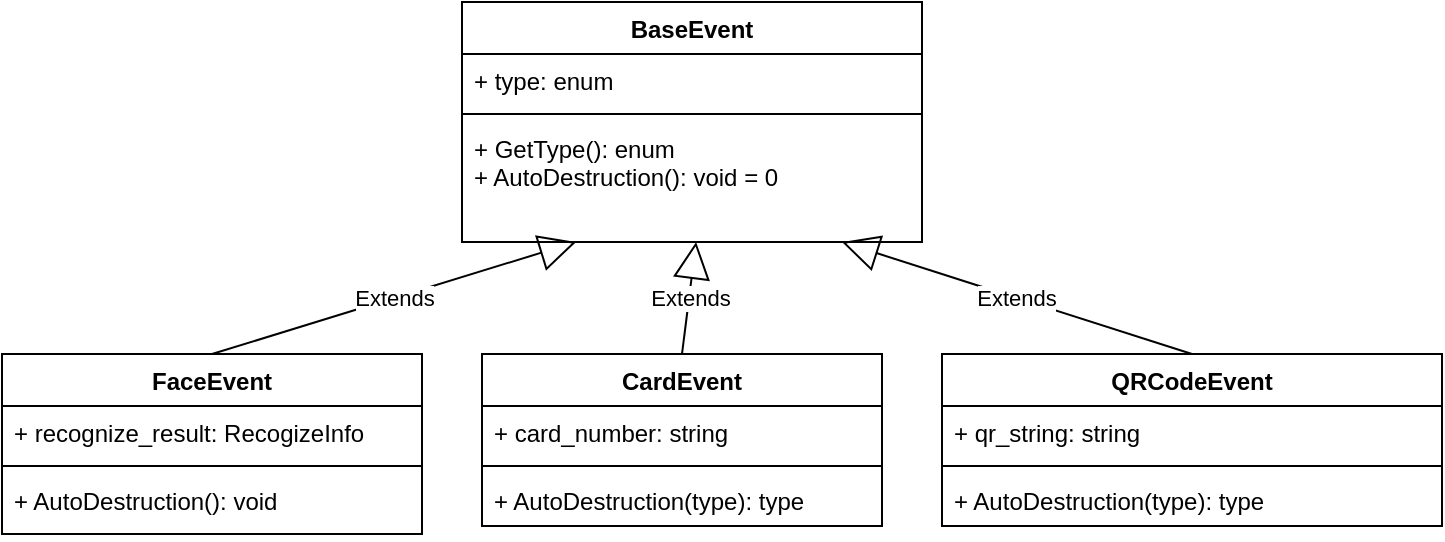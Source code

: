 <mxfile version="15.7.0" type="github">
  <diagram name="Page-1" id="c4acf3e9-155e-7222-9cf6-157b1a14988f">
    <mxGraphModel dx="2148" dy="834" grid="1" gridSize="10" guides="1" tooltips="1" connect="1" arrows="1" fold="1" page="1" pageScale="1" pageWidth="850" pageHeight="1100" background="none" math="0" shadow="0">
      <root>
        <mxCell id="0" />
        <mxCell id="1" parent="0" />
        <mxCell id="wLsPmebyy8Fgi4YHxjBk-1" value="BaseEvent" style="swimlane;fontStyle=1;align=center;verticalAlign=top;childLayout=stackLayout;horizontal=1;startSize=26;horizontalStack=0;resizeParent=1;resizeParentMax=0;resizeLast=0;collapsible=1;marginBottom=0;" vertex="1" parent="1">
          <mxGeometry x="190" y="50" width="230" height="120" as="geometry" />
        </mxCell>
        <mxCell id="wLsPmebyy8Fgi4YHxjBk-2" value="+ type: enum" style="text;strokeColor=none;fillColor=none;align=left;verticalAlign=top;spacingLeft=4;spacingRight=4;overflow=hidden;rotatable=0;points=[[0,0.5],[1,0.5]];portConstraint=eastwest;" vertex="1" parent="wLsPmebyy8Fgi4YHxjBk-1">
          <mxGeometry y="26" width="230" height="26" as="geometry" />
        </mxCell>
        <mxCell id="wLsPmebyy8Fgi4YHxjBk-3" value="" style="line;strokeWidth=1;fillColor=none;align=left;verticalAlign=middle;spacingTop=-1;spacingLeft=3;spacingRight=3;rotatable=0;labelPosition=right;points=[];portConstraint=eastwest;" vertex="1" parent="wLsPmebyy8Fgi4YHxjBk-1">
          <mxGeometry y="52" width="230" height="8" as="geometry" />
        </mxCell>
        <mxCell id="wLsPmebyy8Fgi4YHxjBk-4" value="+ GetType(): enum&#xa;+ AutoDestruction(): void = 0" style="text;strokeColor=none;fillColor=none;align=left;verticalAlign=top;spacingLeft=4;spacingRight=4;overflow=hidden;rotatable=0;points=[[0,0.5],[1,0.5]];portConstraint=eastwest;" vertex="1" parent="wLsPmebyy8Fgi4YHxjBk-1">
          <mxGeometry y="60" width="230" height="60" as="geometry" />
        </mxCell>
        <mxCell id="wLsPmebyy8Fgi4YHxjBk-5" value="FaceEvent" style="swimlane;fontStyle=1;align=center;verticalAlign=top;childLayout=stackLayout;horizontal=1;startSize=26;horizontalStack=0;resizeParent=1;resizeParentMax=0;resizeLast=0;collapsible=1;marginBottom=0;" vertex="1" parent="1">
          <mxGeometry x="-40" y="226" width="210" height="90" as="geometry" />
        </mxCell>
        <mxCell id="wLsPmebyy8Fgi4YHxjBk-6" value="+ recognize_result: RecogizeInfo" style="text;strokeColor=none;fillColor=none;align=left;verticalAlign=top;spacingLeft=4;spacingRight=4;overflow=hidden;rotatable=0;points=[[0,0.5],[1,0.5]];portConstraint=eastwest;" vertex="1" parent="wLsPmebyy8Fgi4YHxjBk-5">
          <mxGeometry y="26" width="210" height="26" as="geometry" />
        </mxCell>
        <mxCell id="wLsPmebyy8Fgi4YHxjBk-7" value="" style="line;strokeWidth=1;fillColor=none;align=left;verticalAlign=middle;spacingTop=-1;spacingLeft=3;spacingRight=3;rotatable=0;labelPosition=right;points=[];portConstraint=eastwest;" vertex="1" parent="wLsPmebyy8Fgi4YHxjBk-5">
          <mxGeometry y="52" width="210" height="8" as="geometry" />
        </mxCell>
        <mxCell id="wLsPmebyy8Fgi4YHxjBk-8" value="+ AutoDestruction(): void" style="text;strokeColor=none;fillColor=none;align=left;verticalAlign=top;spacingLeft=4;spacingRight=4;overflow=hidden;rotatable=0;points=[[0,0.5],[1,0.5]];portConstraint=eastwest;" vertex="1" parent="wLsPmebyy8Fgi4YHxjBk-5">
          <mxGeometry y="60" width="210" height="30" as="geometry" />
        </mxCell>
        <mxCell id="wLsPmebyy8Fgi4YHxjBk-9" value="Extends" style="endArrow=block;endSize=16;endFill=0;html=1;rounded=0;entryX=0.248;entryY=1;entryDx=0;entryDy=0;entryPerimeter=0;exitX=0.5;exitY=0;exitDx=0;exitDy=0;" edge="1" parent="1" source="wLsPmebyy8Fgi4YHxjBk-5" target="wLsPmebyy8Fgi4YHxjBk-4">
          <mxGeometry width="160" relative="1" as="geometry">
            <mxPoint x="310" y="290" as="sourcePoint" />
            <mxPoint x="470" y="290" as="targetPoint" />
          </mxGeometry>
        </mxCell>
        <mxCell id="wLsPmebyy8Fgi4YHxjBk-12" value="CardEvent" style="swimlane;fontStyle=1;align=center;verticalAlign=top;childLayout=stackLayout;horizontal=1;startSize=26;horizontalStack=0;resizeParent=1;resizeParentMax=0;resizeLast=0;collapsible=1;marginBottom=0;" vertex="1" parent="1">
          <mxGeometry x="200" y="226" width="200" height="86" as="geometry" />
        </mxCell>
        <mxCell id="wLsPmebyy8Fgi4YHxjBk-13" value="+ card_number: string" style="text;strokeColor=none;fillColor=none;align=left;verticalAlign=top;spacingLeft=4;spacingRight=4;overflow=hidden;rotatable=0;points=[[0,0.5],[1,0.5]];portConstraint=eastwest;" vertex="1" parent="wLsPmebyy8Fgi4YHxjBk-12">
          <mxGeometry y="26" width="200" height="26" as="geometry" />
        </mxCell>
        <mxCell id="wLsPmebyy8Fgi4YHxjBk-14" value="" style="line;strokeWidth=1;fillColor=none;align=left;verticalAlign=middle;spacingTop=-1;spacingLeft=3;spacingRight=3;rotatable=0;labelPosition=right;points=[];portConstraint=eastwest;" vertex="1" parent="wLsPmebyy8Fgi4YHxjBk-12">
          <mxGeometry y="52" width="200" height="8" as="geometry" />
        </mxCell>
        <mxCell id="wLsPmebyy8Fgi4YHxjBk-15" value="+ AutoDestruction(type): type" style="text;strokeColor=none;fillColor=none;align=left;verticalAlign=top;spacingLeft=4;spacingRight=4;overflow=hidden;rotatable=0;points=[[0,0.5],[1,0.5]];portConstraint=eastwest;" vertex="1" parent="wLsPmebyy8Fgi4YHxjBk-12">
          <mxGeometry y="60" width="200" height="26" as="geometry" />
        </mxCell>
        <mxCell id="wLsPmebyy8Fgi4YHxjBk-16" value="Extends" style="endArrow=block;endSize=16;endFill=0;html=1;rounded=0;exitX=0.5;exitY=0;exitDx=0;exitDy=0;entryX=0.509;entryY=1;entryDx=0;entryDy=0;entryPerimeter=0;" edge="1" parent="1" source="wLsPmebyy8Fgi4YHxjBk-12" target="wLsPmebyy8Fgi4YHxjBk-4">
          <mxGeometry width="160" relative="1" as="geometry">
            <mxPoint x="310" y="290" as="sourcePoint" />
            <mxPoint x="310" y="180" as="targetPoint" />
          </mxGeometry>
        </mxCell>
        <mxCell id="wLsPmebyy8Fgi4YHxjBk-17" value="QRCodeEvent" style="swimlane;fontStyle=1;align=center;verticalAlign=top;childLayout=stackLayout;horizontal=1;startSize=26;horizontalStack=0;resizeParent=1;resizeParentMax=0;resizeLast=0;collapsible=1;marginBottom=0;" vertex="1" parent="1">
          <mxGeometry x="430" y="226" width="250" height="86" as="geometry" />
        </mxCell>
        <mxCell id="wLsPmebyy8Fgi4YHxjBk-18" value="+ qr_string: string" style="text;strokeColor=none;fillColor=none;align=left;verticalAlign=top;spacingLeft=4;spacingRight=4;overflow=hidden;rotatable=0;points=[[0,0.5],[1,0.5]];portConstraint=eastwest;" vertex="1" parent="wLsPmebyy8Fgi4YHxjBk-17">
          <mxGeometry y="26" width="250" height="26" as="geometry" />
        </mxCell>
        <mxCell id="wLsPmebyy8Fgi4YHxjBk-19" value="" style="line;strokeWidth=1;fillColor=none;align=left;verticalAlign=middle;spacingTop=-1;spacingLeft=3;spacingRight=3;rotatable=0;labelPosition=right;points=[];portConstraint=eastwest;" vertex="1" parent="wLsPmebyy8Fgi4YHxjBk-17">
          <mxGeometry y="52" width="250" height="8" as="geometry" />
        </mxCell>
        <mxCell id="wLsPmebyy8Fgi4YHxjBk-20" value="+ AutoDestruction(type): type" style="text;strokeColor=none;fillColor=none;align=left;verticalAlign=top;spacingLeft=4;spacingRight=4;overflow=hidden;rotatable=0;points=[[0,0.5],[1,0.5]];portConstraint=eastwest;" vertex="1" parent="wLsPmebyy8Fgi4YHxjBk-17">
          <mxGeometry y="60" width="250" height="26" as="geometry" />
        </mxCell>
        <mxCell id="wLsPmebyy8Fgi4YHxjBk-21" value="Extends" style="endArrow=block;endSize=16;endFill=0;html=1;rounded=0;exitX=0.5;exitY=0;exitDx=0;exitDy=0;entryX=0.826;entryY=1;entryDx=0;entryDy=0;entryPerimeter=0;" edge="1" parent="1" source="wLsPmebyy8Fgi4YHxjBk-17" target="wLsPmebyy8Fgi4YHxjBk-4">
          <mxGeometry width="160" relative="1" as="geometry">
            <mxPoint x="520" y="280" as="sourcePoint" />
            <mxPoint x="520" y="170" as="targetPoint" />
          </mxGeometry>
        </mxCell>
      </root>
    </mxGraphModel>
  </diagram>
</mxfile>
